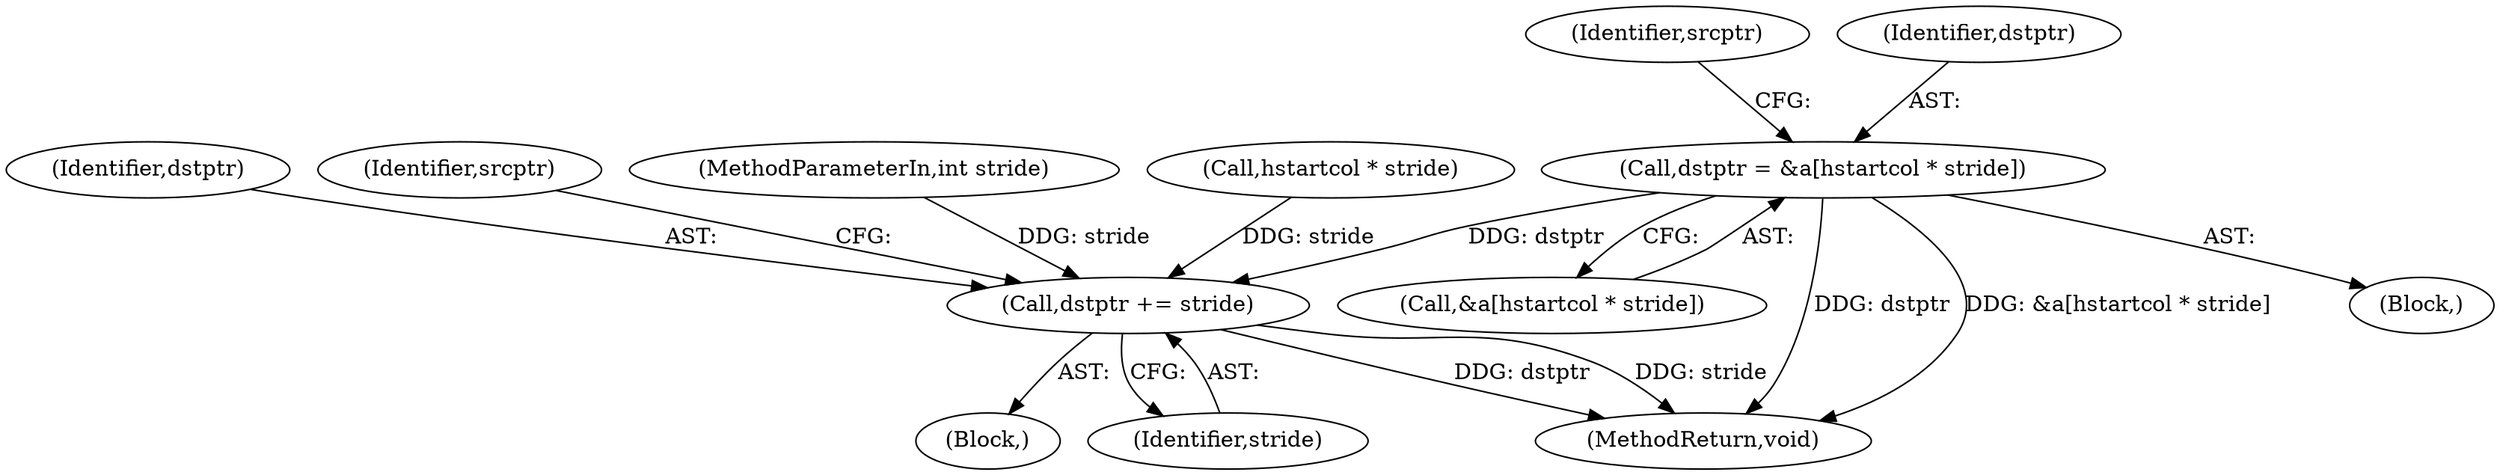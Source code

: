 digraph "0_jasper_4a59cfaf9ab3d48fca4a15c0d2674bf7138e3d1a_0@array" {
"1000243" [label="(Call,dstptr = &a[hstartcol * stride])"];
"1000268" [label="(Call,dstptr += stride)"];
"1000280" [label="(MethodReturn,void)"];
"1000268" [label="(Call,dstptr += stride)"];
"1000147" [label="(Block,)"];
"1000262" [label="(Block,)"];
"1000252" [label="(Identifier,srcptr)"];
"1000270" [label="(Identifier,stride)"];
"1000269" [label="(Identifier,dstptr)"];
"1000244" [label="(Identifier,dstptr)"];
"1000245" [label="(Call,&a[hstartcol * stride])"];
"1000243" [label="(Call,dstptr = &a[hstartcol * stride])"];
"1000272" [label="(Identifier,srcptr)"];
"1000109" [label="(MethodParameterIn,int stride)"];
"1000248" [label="(Call,hstartcol * stride)"];
"1000243" -> "1000147"  [label="AST: "];
"1000243" -> "1000245"  [label="CFG: "];
"1000244" -> "1000243"  [label="AST: "];
"1000245" -> "1000243"  [label="AST: "];
"1000252" -> "1000243"  [label="CFG: "];
"1000243" -> "1000280"  [label="DDG: dstptr"];
"1000243" -> "1000280"  [label="DDG: &a[hstartcol * stride]"];
"1000243" -> "1000268"  [label="DDG: dstptr"];
"1000268" -> "1000262"  [label="AST: "];
"1000268" -> "1000270"  [label="CFG: "];
"1000269" -> "1000268"  [label="AST: "];
"1000270" -> "1000268"  [label="AST: "];
"1000272" -> "1000268"  [label="CFG: "];
"1000268" -> "1000280"  [label="DDG: dstptr"];
"1000268" -> "1000280"  [label="DDG: stride"];
"1000248" -> "1000268"  [label="DDG: stride"];
"1000109" -> "1000268"  [label="DDG: stride"];
}
